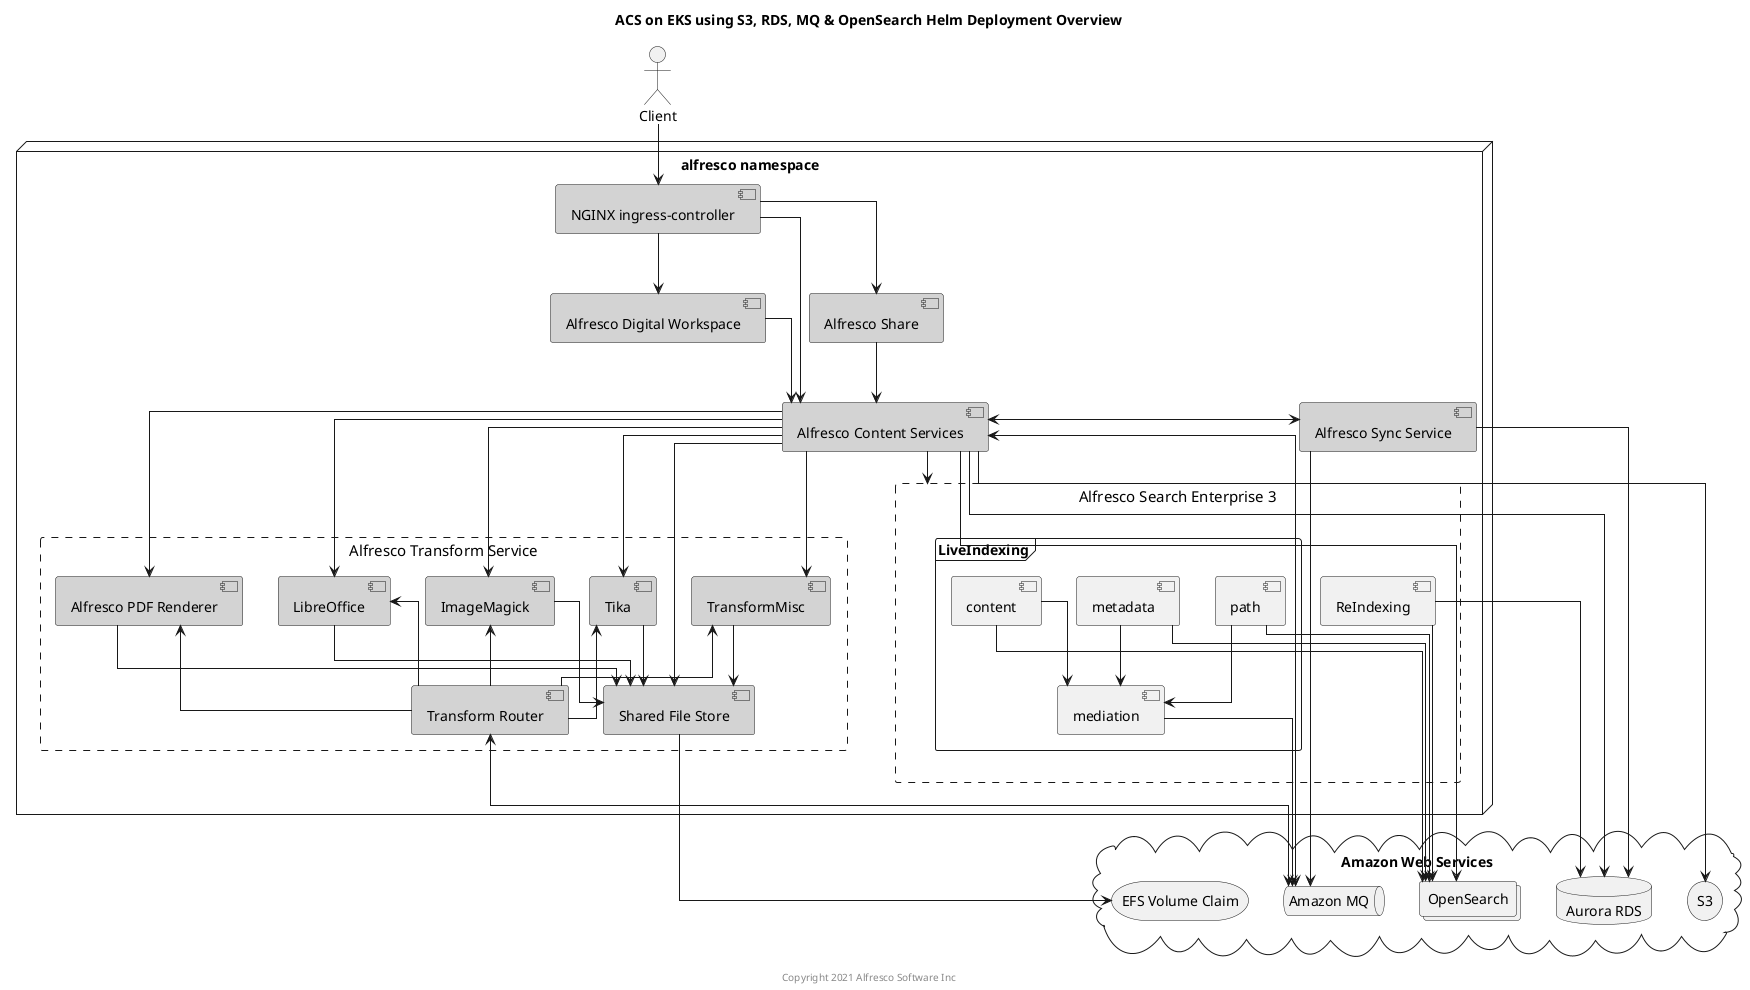 @startuml

Title: ACS on EKS using S3, RDS, MQ & OpenSearch Helm Deployment Overview

skinparam componentStyle uml2
skinparam linetype ortho
skinparam rectangle {
    BorderStyle dashed
    FontSize 15
    FontStyle none
}

actor Client

node "alfresco namespace" {
    component "NGINX ingress-controller" as nginx #lightgrey
    component "Alfresco Digital Workspace" as adw #lightgrey
    together {
        component "Alfresco Content Services" as acs #lightgrey
        component "Alfresco Share" as share #lightgrey
    }
    rectangle "Alfresco Search Enterprise 3" as se3 {
        frame "LiveIndexing" as se3liveidx {
            component "mediation" as se3mediation
            component "content" as se3content
            component "metadata" as se3metadata
            component "path" as se3path
        }
        component "ReIndexing" as se3reidx
    }
    component "Alfresco Sync Service" as sync #lightgrey
    rectangle "Alfresco Transform Service" {
        component "Transform Router" as tr #lightgrey
        component "Shared File Store" as sfs #lightgrey
        component "Alfresco PDF Renderer" as pdfr #lightgrey
        component "LibreOffice" as libr #lightgrey
        component "ImageMagick" as img #lightgrey
        component "Tika" as tika #lightgrey
        component "TransformMisc" as misc #lightgrey
    }
}

cloud "Amazon Web Services" {
    database "Aurora RDS" as db
    storage "S3" as s3
    storage "EFS Volume Claim" as vc
    queue "Amazon MQ" as mq
    collections "OpenSearch" as osearch
}

Client --> nginx

nginx --> acs
nginx --> share
nginx --> adw

acs -[hidden]- se3
acs --> s3
acs --> osearch
se3content --> osearch
se3metadata --> osearch
se3path --> osearch
se3content --> se3mediation
se3metadata --> se3mediation
se3path --> se3mediation
se3mediation --> mq
se3reidx --> db
se3reidx --> osearch
sfs --> vc

se3 <-- acs
acs --> db
acs --> pdfr
acs --> libr
acs --> img
acs --> tika
acs --> misc
acs --> sfs
acs <--> mq
tr -up-> pdfr
tr -up-> libr
tr -up-> img
tr -up-> tika
tr -up-> misc
tr <--> mq
pdfr --> sfs
libr --> sfs
img --> sfs
tika --> sfs
misc --> sfs
share --> acs
adw --> acs

sync <-> acs
sync --> db
sync --> mq

center footer Copyright 2021 Alfresco Software Inc

@enduml
